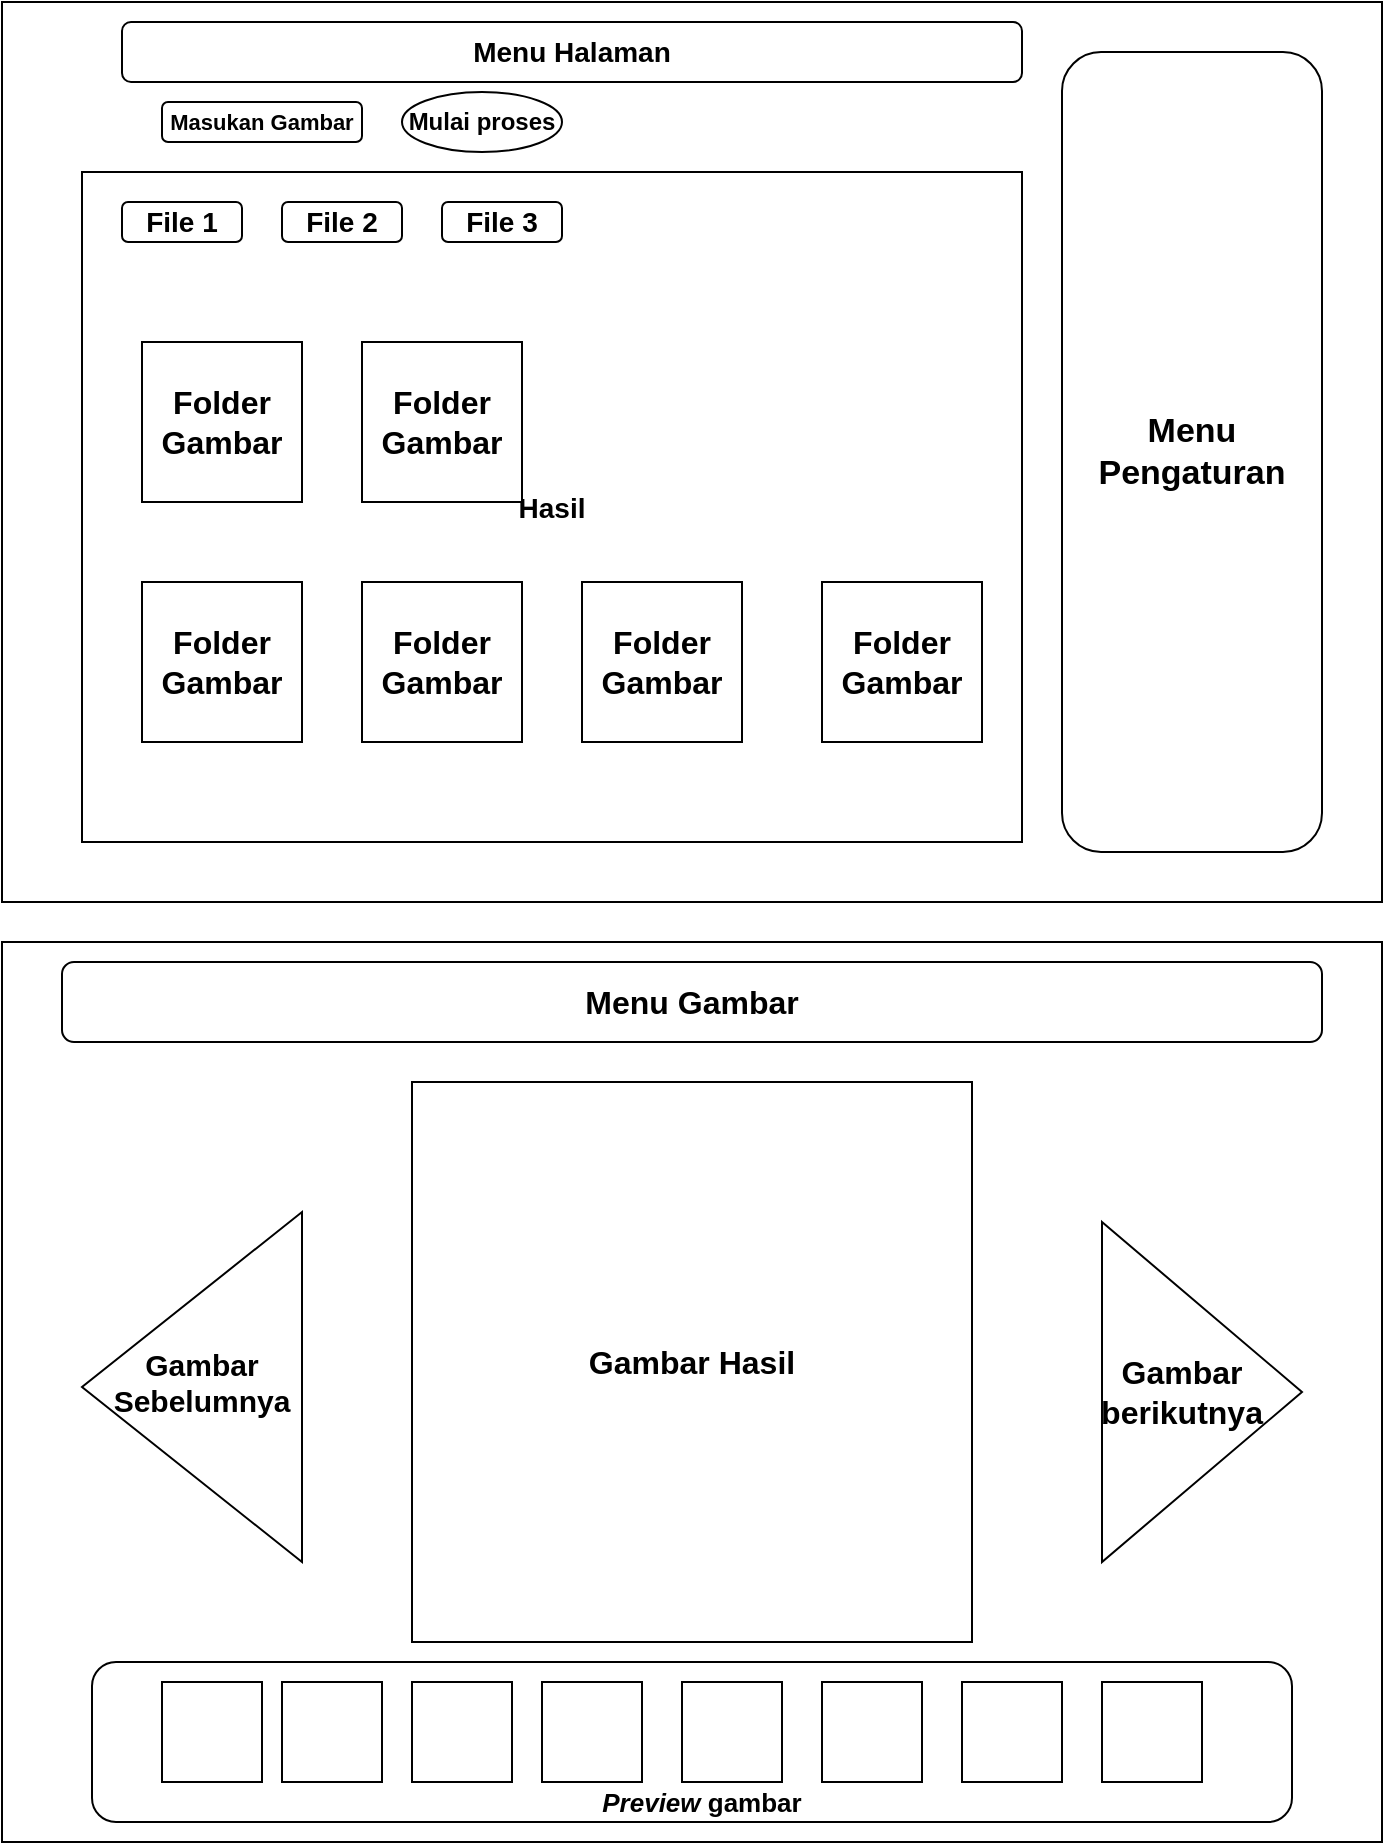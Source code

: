 <mxfile version="12.4.2" type="device" pages="1"><diagram id="GdqK_QyMgWP8oJOKyItn" name="Page-1"><mxGraphModel dx="867" dy="563" grid="1" gridSize="10" guides="1" tooltips="1" connect="1" arrows="1" fold="1" page="1" pageScale="1" pageWidth="850" pageHeight="1100" math="0" shadow="0"><root><mxCell id="0"/><mxCell id="1" parent="0"/><mxCell id="pvrfSyLGPM3_QPnxFmiS-2" value="" style="rounded=0;whiteSpace=wrap;html=1;" vertex="1" parent="1"><mxGeometry x="20" y="20" width="690" height="450" as="geometry"/></mxCell><mxCell id="pvrfSyLGPM3_QPnxFmiS-5" value="" style="rounded=1;whiteSpace=wrap;html=1;" vertex="1" parent="1"><mxGeometry x="550" y="45" width="130" height="400" as="geometry"/></mxCell><mxCell id="pvrfSyLGPM3_QPnxFmiS-6" value="&lt;b&gt;&lt;font style=&quot;font-size: 17px&quot;&gt;Menu Pengaturan&lt;/font&gt;&lt;/b&gt;" style="text;html=1;strokeColor=none;fillColor=none;align=center;verticalAlign=middle;whiteSpace=wrap;rounded=0;" vertex="1" parent="1"><mxGeometry x="595" y="235" width="40" height="20" as="geometry"/></mxCell><mxCell id="pvrfSyLGPM3_QPnxFmiS-8" value="&lt;b&gt;&lt;font style=&quot;font-size: 11px&quot;&gt;Masukan Gambar&lt;/font&gt;&lt;/b&gt;" style="rounded=1;whiteSpace=wrap;html=1;" vertex="1" parent="1"><mxGeometry x="100" y="70" width="100" height="20" as="geometry"/></mxCell><mxCell id="pvrfSyLGPM3_QPnxFmiS-9" value="&lt;b&gt;&lt;font style=&quot;font-size: 14px&quot;&gt;Hasil&lt;/font&gt;&lt;/b&gt;" style="rounded=0;whiteSpace=wrap;html=1;" vertex="1" parent="1"><mxGeometry x="60" y="105" width="470" height="335" as="geometry"/></mxCell><mxCell id="pvrfSyLGPM3_QPnxFmiS-10" value="&lt;b&gt;&lt;font style=&quot;font-size: 14px&quot;&gt;File 1&lt;/font&gt;&lt;/b&gt;" style="rounded=1;whiteSpace=wrap;html=1;" vertex="1" parent="1"><mxGeometry x="80" y="120" width="60" height="20" as="geometry"/></mxCell><mxCell id="pvrfSyLGPM3_QPnxFmiS-11" value="&lt;b&gt;&lt;font style=&quot;font-size: 14px&quot;&gt;File 2&lt;/font&gt;&lt;/b&gt;" style="rounded=1;whiteSpace=wrap;html=1;" vertex="1" parent="1"><mxGeometry x="160" y="120" width="60" height="20" as="geometry"/></mxCell><mxCell id="pvrfSyLGPM3_QPnxFmiS-12" value="&lt;b&gt;&lt;font style=&quot;font-size: 14px&quot;&gt;File 3&lt;/font&gt;&lt;/b&gt;" style="rounded=1;whiteSpace=wrap;html=1;" vertex="1" parent="1"><mxGeometry x="240" y="120" width="60" height="20" as="geometry"/></mxCell><mxCell id="pvrfSyLGPM3_QPnxFmiS-15" value="&lt;b&gt;&lt;font style=&quot;font-size: 16px&quot;&gt;Folder Gambar&lt;/font&gt;&lt;/b&gt;" style="whiteSpace=wrap;html=1;aspect=fixed;" vertex="1" parent="1"><mxGeometry x="90" y="190" width="80" height="80" as="geometry"/></mxCell><mxCell id="pvrfSyLGPM3_QPnxFmiS-16" value="&lt;b&gt;&lt;font style=&quot;font-size: 16px&quot;&gt;Folder Gambar&lt;/font&gt;&lt;/b&gt;" style="whiteSpace=wrap;html=1;aspect=fixed;" vertex="1" parent="1"><mxGeometry x="90" y="310" width="80" height="80" as="geometry"/></mxCell><mxCell id="pvrfSyLGPM3_QPnxFmiS-17" value="&lt;b&gt;&lt;font style=&quot;font-size: 16px&quot;&gt;Folder Gambar&lt;/font&gt;&lt;/b&gt;" style="whiteSpace=wrap;html=1;aspect=fixed;" vertex="1" parent="1"><mxGeometry x="200" y="310" width="80" height="80" as="geometry"/></mxCell><mxCell id="pvrfSyLGPM3_QPnxFmiS-18" value="&lt;b&gt;&lt;font style=&quot;font-size: 16px&quot;&gt;Folder Gambar&lt;/font&gt;&lt;/b&gt;" style="whiteSpace=wrap;html=1;aspect=fixed;" vertex="1" parent="1"><mxGeometry x="310" y="310" width="80" height="80" as="geometry"/></mxCell><mxCell id="pvrfSyLGPM3_QPnxFmiS-19" value="&lt;b&gt;&lt;font style=&quot;font-size: 16px&quot;&gt;Folder Gambar&lt;/font&gt;&lt;/b&gt;" style="whiteSpace=wrap;html=1;aspect=fixed;" vertex="1" parent="1"><mxGeometry x="430" y="310" width="80" height="80" as="geometry"/></mxCell><mxCell id="pvrfSyLGPM3_QPnxFmiS-20" value="&lt;b&gt;&lt;font style=&quot;font-size: 16px&quot;&gt;Folder Gambar&lt;/font&gt;&lt;/b&gt;" style="whiteSpace=wrap;html=1;aspect=fixed;" vertex="1" parent="1"><mxGeometry x="200" y="190" width="80" height="80" as="geometry"/></mxCell><mxCell id="pvrfSyLGPM3_QPnxFmiS-21" value="&lt;b&gt;&lt;font style=&quot;font-size: 12px&quot;&gt;Mulai proses&lt;/font&gt;&lt;/b&gt;" style="ellipse;whiteSpace=wrap;html=1;" vertex="1" parent="1"><mxGeometry x="220" y="65" width="80" height="30" as="geometry"/></mxCell><mxCell id="pvrfSyLGPM3_QPnxFmiS-22" value="&lt;b&gt;&lt;font style=&quot;font-size: 14px&quot;&gt;Menu Halaman&lt;/font&gt;&lt;/b&gt;" style="rounded=1;whiteSpace=wrap;html=1;" vertex="1" parent="1"><mxGeometry x="80" y="30" width="450" height="30" as="geometry"/></mxCell><mxCell id="pvrfSyLGPM3_QPnxFmiS-24" value="" style="rounded=0;whiteSpace=wrap;html=1;" vertex="1" parent="1"><mxGeometry x="20" y="490" width="690" height="450" as="geometry"/></mxCell><mxCell id="pvrfSyLGPM3_QPnxFmiS-25" value="&lt;b&gt;&lt;font style=&quot;font-size: 16px&quot;&gt;Menu Gambar&lt;/font&gt;&lt;/b&gt;" style="rounded=1;whiteSpace=wrap;html=1;" vertex="1" parent="1"><mxGeometry x="50" y="500" width="630" height="40" as="geometry"/></mxCell><mxCell id="pvrfSyLGPM3_QPnxFmiS-26" value="&lt;b&gt;&lt;font style=&quot;font-size: 16px&quot;&gt;Gambar Hasil&lt;/font&gt;&lt;/b&gt;" style="whiteSpace=wrap;html=1;aspect=fixed;" vertex="1" parent="1"><mxGeometry x="225" y="560" width="280" height="280" as="geometry"/></mxCell><mxCell id="pvrfSyLGPM3_QPnxFmiS-28" value="" style="triangle;whiteSpace=wrap;html=1;rotation=-180;" vertex="1" parent="1"><mxGeometry x="60" y="625" width="110" height="175" as="geometry"/></mxCell><mxCell id="pvrfSyLGPM3_QPnxFmiS-29" value="&lt;b&gt;&lt;font style=&quot;font-size: 15px&quot;&gt;Gambar Sebelumnya&lt;/font&gt;&lt;/b&gt;" style="text;html=1;strokeColor=none;fillColor=none;align=center;verticalAlign=middle;whiteSpace=wrap;rounded=0;" vertex="1" parent="1"><mxGeometry x="80" y="692.5" width="80" height="35" as="geometry"/></mxCell><mxCell id="pvrfSyLGPM3_QPnxFmiS-30" value="" style="triangle;whiteSpace=wrap;html=1;rotation=-180;direction=west;" vertex="1" parent="1"><mxGeometry x="570" y="630" width="100" height="170" as="geometry"/></mxCell><mxCell id="pvrfSyLGPM3_QPnxFmiS-31" value="&lt;b&gt;&lt;font style=&quot;font-size: 16px&quot;&gt;Gambar berikutnya&lt;/font&gt;&lt;/b&gt;" style="text;html=1;strokeColor=none;fillColor=none;align=center;verticalAlign=middle;whiteSpace=wrap;rounded=0;" vertex="1" parent="1"><mxGeometry x="570" y="697.5" width="80" height="35" as="geometry"/></mxCell><mxCell id="pvrfSyLGPM3_QPnxFmiS-33" value="" style="rounded=1;whiteSpace=wrap;html=1;" vertex="1" parent="1"><mxGeometry x="65" y="850" width="600" height="80" as="geometry"/></mxCell><mxCell id="pvrfSyLGPM3_QPnxFmiS-34" value="" style="rounded=0;whiteSpace=wrap;html=1;" vertex="1" parent="1"><mxGeometry x="100" y="860" width="50" height="50" as="geometry"/></mxCell><mxCell id="pvrfSyLGPM3_QPnxFmiS-35" value="" style="rounded=0;whiteSpace=wrap;html=1;" vertex="1" parent="1"><mxGeometry x="160" y="860" width="50" height="50" as="geometry"/></mxCell><mxCell id="pvrfSyLGPM3_QPnxFmiS-36" value="" style="rounded=0;whiteSpace=wrap;html=1;" vertex="1" parent="1"><mxGeometry x="225" y="860" width="50" height="50" as="geometry"/></mxCell><mxCell id="pvrfSyLGPM3_QPnxFmiS-37" value="" style="rounded=0;whiteSpace=wrap;html=1;" vertex="1" parent="1"><mxGeometry x="500" y="860" width="50" height="50" as="geometry"/></mxCell><mxCell id="pvrfSyLGPM3_QPnxFmiS-38" value="" style="rounded=0;whiteSpace=wrap;html=1;" vertex="1" parent="1"><mxGeometry x="430" y="860" width="50" height="50" as="geometry"/></mxCell><mxCell id="pvrfSyLGPM3_QPnxFmiS-39" value="" style="rounded=0;whiteSpace=wrap;html=1;" vertex="1" parent="1"><mxGeometry x="360" y="860" width="50" height="50" as="geometry"/></mxCell><mxCell id="pvrfSyLGPM3_QPnxFmiS-40" value="" style="rounded=0;whiteSpace=wrap;html=1;" vertex="1" parent="1"><mxGeometry x="290" y="860" width="50" height="50" as="geometry"/></mxCell><mxCell id="pvrfSyLGPM3_QPnxFmiS-41" value="" style="rounded=0;whiteSpace=wrap;html=1;" vertex="1" parent="1"><mxGeometry x="570" y="860" width="50" height="50" as="geometry"/></mxCell><mxCell id="pvrfSyLGPM3_QPnxFmiS-42" value="&lt;b style=&quot;font-size: 13px&quot;&gt;&lt;i&gt;Preview &lt;/i&gt;gambar&lt;/b&gt;" style="text;html=1;strokeColor=none;fillColor=none;align=center;verticalAlign=middle;whiteSpace=wrap;rounded=0;" vertex="1" parent="1"><mxGeometry x="310" y="910" width="120" height="20" as="geometry"/></mxCell></root></mxGraphModel></diagram></mxfile>